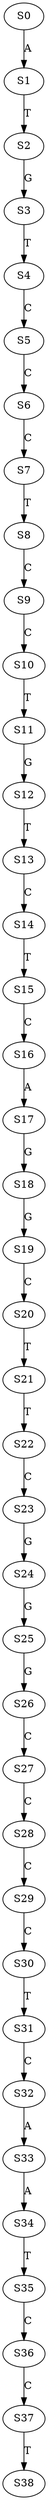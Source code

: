strict digraph  {
	S0 -> S1 [ label = A ];
	S1 -> S2 [ label = T ];
	S2 -> S3 [ label = G ];
	S3 -> S4 [ label = T ];
	S4 -> S5 [ label = C ];
	S5 -> S6 [ label = C ];
	S6 -> S7 [ label = C ];
	S7 -> S8 [ label = T ];
	S8 -> S9 [ label = C ];
	S9 -> S10 [ label = C ];
	S10 -> S11 [ label = T ];
	S11 -> S12 [ label = G ];
	S12 -> S13 [ label = T ];
	S13 -> S14 [ label = C ];
	S14 -> S15 [ label = T ];
	S15 -> S16 [ label = C ];
	S16 -> S17 [ label = A ];
	S17 -> S18 [ label = G ];
	S18 -> S19 [ label = G ];
	S19 -> S20 [ label = C ];
	S20 -> S21 [ label = T ];
	S21 -> S22 [ label = T ];
	S22 -> S23 [ label = C ];
	S23 -> S24 [ label = G ];
	S24 -> S25 [ label = G ];
	S25 -> S26 [ label = G ];
	S26 -> S27 [ label = C ];
	S27 -> S28 [ label = C ];
	S28 -> S29 [ label = C ];
	S29 -> S30 [ label = C ];
	S30 -> S31 [ label = T ];
	S31 -> S32 [ label = C ];
	S32 -> S33 [ label = A ];
	S33 -> S34 [ label = A ];
	S34 -> S35 [ label = T ];
	S35 -> S36 [ label = C ];
	S36 -> S37 [ label = C ];
	S37 -> S38 [ label = T ];
}
